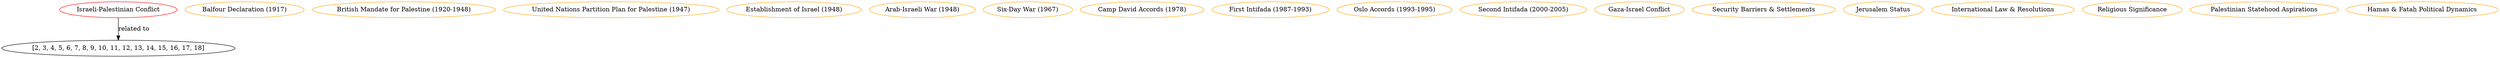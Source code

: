 // Knowledge Graph
digraph {
	1 [label="Israeli-Palestinian Conflict" color=red]
	2 [label="Balfour Declaration (1917)" color=orange]
	3 [label="British Mandate for Palestine (1920-1948)" color=orange]
	4 [label="United Nations Partition Plan for Palestine (1947)" color=orange]
	5 [label="Establishment of Israel (1948)" color=orange]
	6 [label="Arab-Israeli War (1948)" color=orange]
	7 [label="Six-Day War (1967)" color=orange]
	8 [label="Camp David Accords (1978)" color=orange]
	9 [label="First Intifada (1987-1993)" color=orange]
	10 [label="Oslo Accords (1993-1995)" color=orange]
	11 [label="Second Intifada (2000-2005)" color=orange]
	12 [label="Gaza-Israel Conflict" color=orange]
	13 [label="Security Barriers & Settlements" color=orange]
	14 [label="Jerusalem Status" color=orange]
	15 [label="International Law & Resolutions" color=orange]
	16 [label="Religious Significance" color=orange]
	17 [label="Palestinian Statehood Aspirations" color=orange]
	18 [label="Hamas & Fatah Political Dynamics" color=orange]
	1 -> "[2, 3, 4, 5, 6, 7, 8, 9, 10, 11, 12, 13, 14, 15, 16, 17, 18]" [label="related to" color=black]
}
